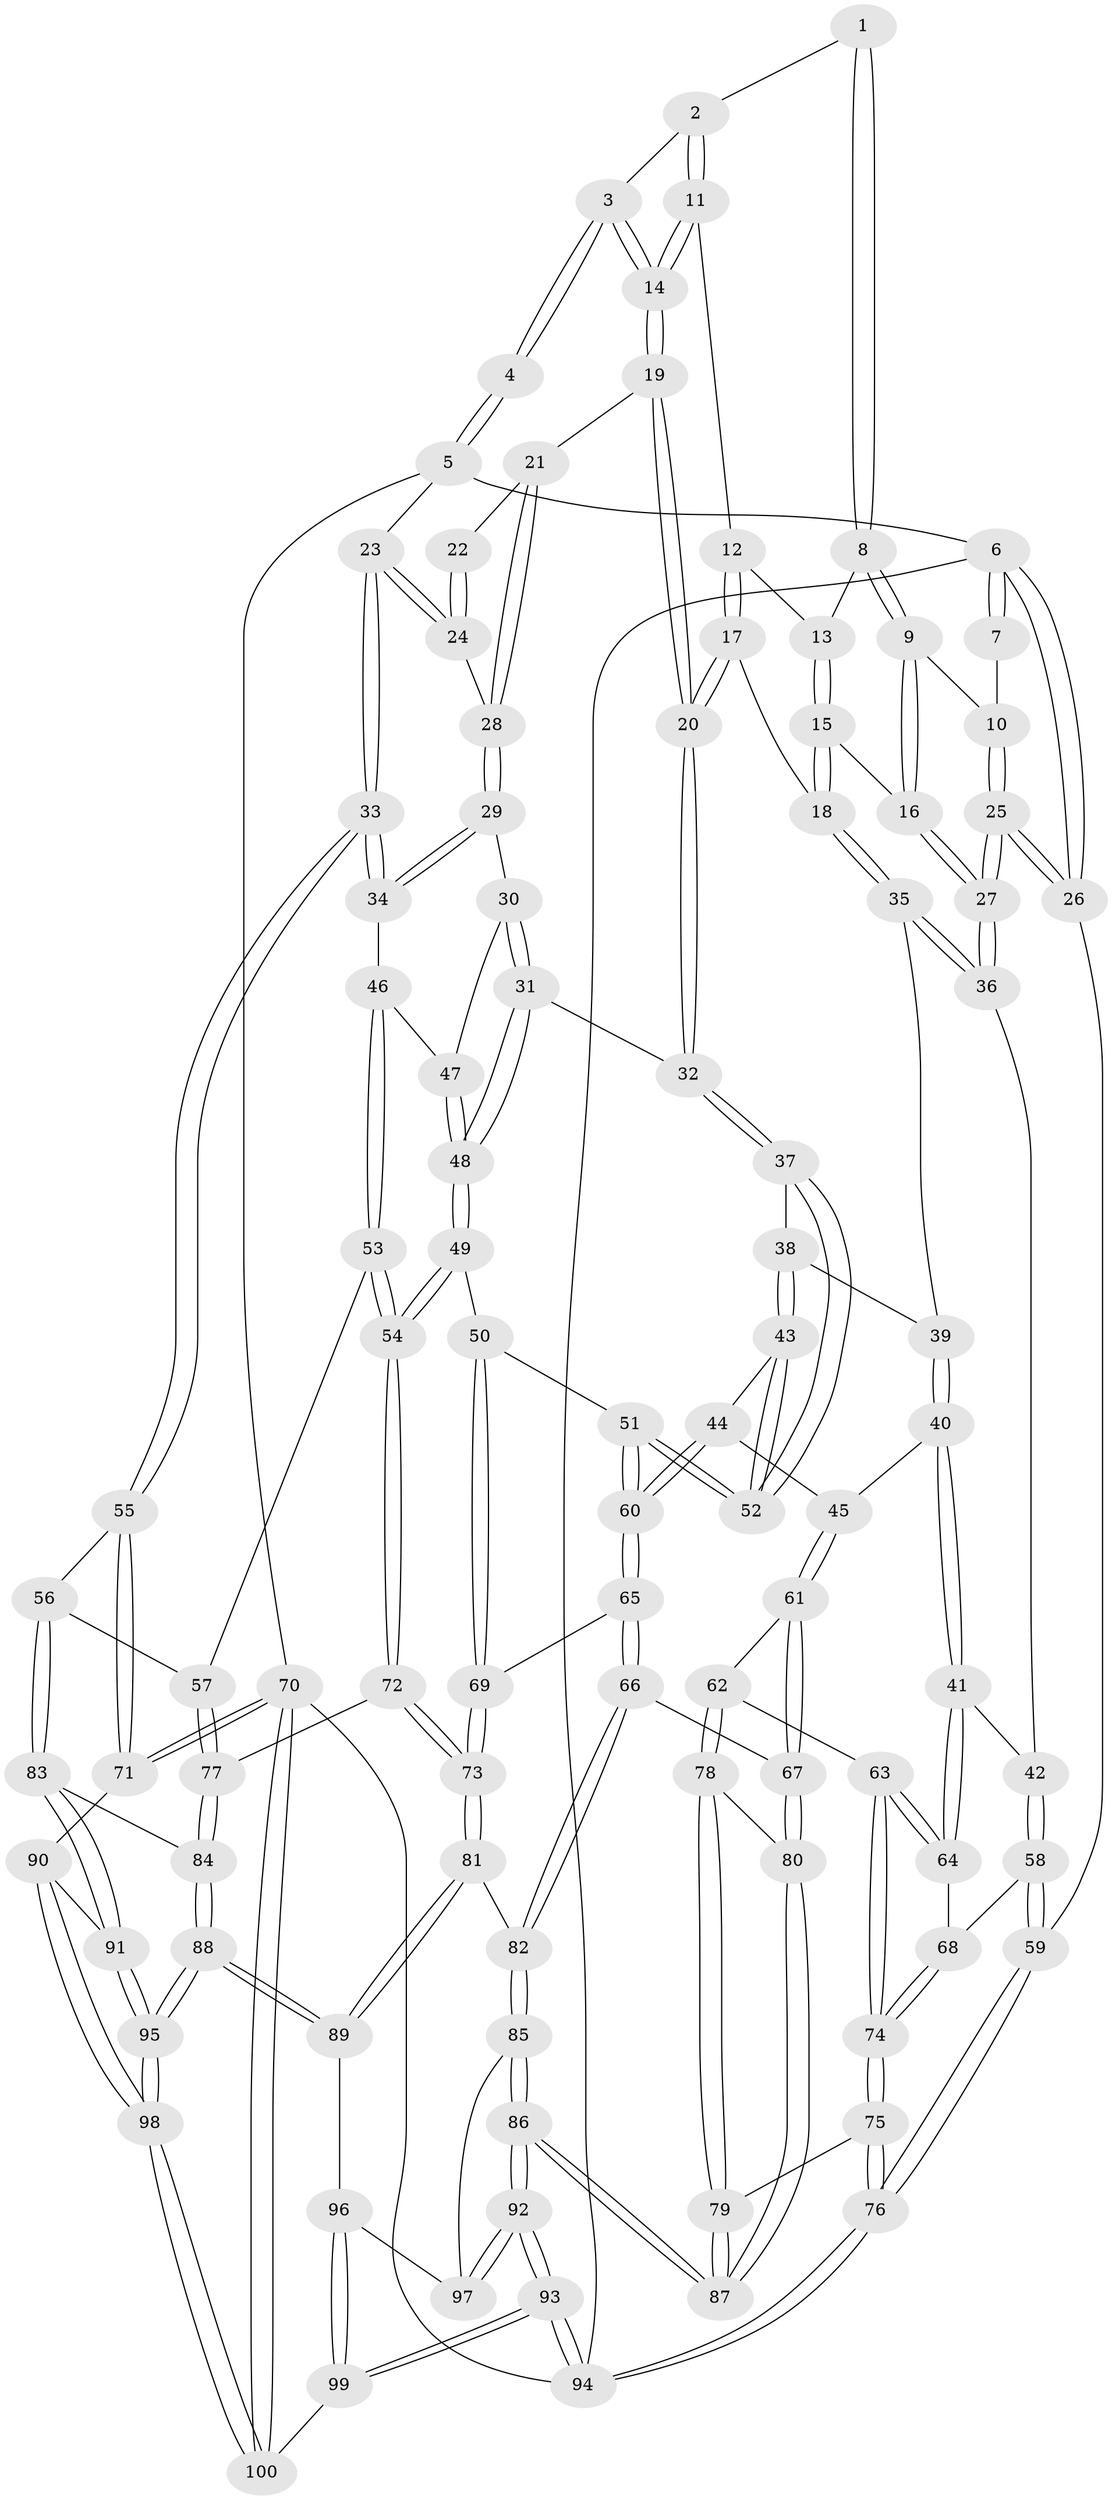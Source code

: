 // Generated by graph-tools (version 1.1) at 2025/03/03/09/25 03:03:22]
// undirected, 100 vertices, 247 edges
graph export_dot {
graph [start="1"]
  node [color=gray90,style=filled];
  1 [pos="+0.3768923537892417+0"];
  2 [pos="+0.5844648562801839+0"];
  3 [pos="+0.8155510541752454+0"];
  4 [pos="+1+0"];
  5 [pos="+1+0"];
  6 [pos="+0+0"];
  7 [pos="+0.08644581869177617+0"];
  8 [pos="+0.36745416808961057+0"];
  9 [pos="+0.2449419782251715+0.09431914792378196"];
  10 [pos="+0.1618835681397205+0.12911384219146943"];
  11 [pos="+0.5768004907576756+0.09038790741317151"];
  12 [pos="+0.4889867423772277+0.10928070894182589"];
  13 [pos="+0.3774322971182108+0"];
  14 [pos="+0.6408045098034555+0.16811772858287868"];
  15 [pos="+0.40415360035949416+0.25317894763687604"];
  16 [pos="+0.3391781183920771+0.20725400693944537"];
  17 [pos="+0.45560224341144245+0.26564067454979867"];
  18 [pos="+0.41149057262814254+0.26198937101145114"];
  19 [pos="+0.6490528677573487+0.21004610756026088"];
  20 [pos="+0.5445170083093871+0.30997775001888134"];
  21 [pos="+0.6629649461102336+0.21045659266159533"];
  22 [pos="+0.8575194264971752+0.04399192719862254"];
  23 [pos="+1+0.17907080136988995"];
  24 [pos="+0.8231910736614774+0.2627704955390183"];
  25 [pos="+0+0.2981068963532414"];
  26 [pos="+0+0.29629431120726996"];
  27 [pos="+0+0.3206505464962289"];
  28 [pos="+0.8135027272407898+0.27234171424923936"];
  29 [pos="+0.8184842136540145+0.35077498685589453"];
  30 [pos="+0.6219827330655285+0.41562503987461896"];
  31 [pos="+0.5971378770785247+0.41396505956704854"];
  32 [pos="+0.5724309548043871+0.4075362024779438"];
  33 [pos="+1+0.4846042831350274"];
  34 [pos="+0.8923495451151816+0.44586008170973324"];
  35 [pos="+0.3268891646105931+0.33851111213942264"];
  36 [pos="+0.0177532318588994+0.354785825397568"];
  37 [pos="+0.5667392330925616+0.41754083628296984"];
  38 [pos="+0.451202009868629+0.4583342996559864"];
  39 [pos="+0.3402484611143543+0.42846495561124515"];
  40 [pos="+0.2993286791914528+0.5282688639643822"];
  41 [pos="+0.21641737393987154+0.5428044462766727"];
  42 [pos="+0.1436608348445751+0.49183695813567463"];
  43 [pos="+0.3743098133398044+0.5524073347840789"];
  44 [pos="+0.3659938295767176+0.5576424493844605"];
  45 [pos="+0.3527922457347388+0.5561025975382546"];
  46 [pos="+0.8399359337920499+0.4879713668588304"];
  47 [pos="+0.749702150662679+0.49151682921138223"];
  48 [pos="+0.7083415807569683+0.5812898602048496"];
  49 [pos="+0.7109699317430607+0.6296385453785164"];
  50 [pos="+0.5865951256674186+0.6135641604564708"];
  51 [pos="+0.552240511281327+0.5676000723812322"];
  52 [pos="+0.5498866547858842+0.544034379388753"];
  53 [pos="+0.7942134927596145+0.6304918376914584"];
  54 [pos="+0.731489568465802+0.6468447435677286"];
  55 [pos="+1+0.6186223990555505"];
  56 [pos="+0.9820845659597169+0.6814670459354834"];
  57 [pos="+0.8493892659123397+0.6583385028237941"];
  58 [pos="+0.08896344051283428+0.6593950192410037"];
  59 [pos="+0+0.7114071643827244"];
  60 [pos="+0.43953228299630637+0.6441833791949396"];
  61 [pos="+0.32703400075768835+0.6940277032166761"];
  62 [pos="+0.26800179682917774+0.6920217901517585"];
  63 [pos="+0.2502821740014443+0.6720629781013447"];
  64 [pos="+0.21807757139712203+0.6095149789827214"];
  65 [pos="+0.42918490538199905+0.7124312243000636"];
  66 [pos="+0.4100169028705808+0.7340173517992888"];
  67 [pos="+0.3964846450139615+0.7329225186035111"];
  68 [pos="+0.13346515344647877+0.6841979572647475"];
  69 [pos="+0.5650183898962032+0.7142404819874317"];
  70 [pos="+1+1"];
  71 [pos="+1+0.9856705461153071"];
  72 [pos="+0.7136389561785412+0.7418425031404269"];
  73 [pos="+0.6205307173274599+0.8115507649450243"];
  74 [pos="+0.1413205174367458+0.7415448237178482"];
  75 [pos="+0.12991435468563692+0.817119722094829"];
  76 [pos="+0+0.9521708666508295"];
  77 [pos="+0.8021478314042166+0.7919714381524665"];
  78 [pos="+0.26740616489875174+0.693880317484154"];
  79 [pos="+0.19310115807267775+0.8280749118122502"];
  80 [pos="+0.30537292950358863+0.8066995945831277"];
  81 [pos="+0.615283406372124+0.8305946249252394"];
  82 [pos="+0.42930963913839687+0.788393945470901"];
  83 [pos="+0.8649832235509516+0.8383206661595131"];
  84 [pos="+0.8313036038643941+0.8245760654851894"];
  85 [pos="+0.4126909889880314+0.8801741137109949"];
  86 [pos="+0.26440562716859034+0.8815506614776034"];
  87 [pos="+0.25948477102104894+0.8731377207112717"];
  88 [pos="+0.6457446731191314+0.9273405180220032"];
  89 [pos="+0.6186916390862518+0.8908689156750624"];
  90 [pos="+0.9577836351059631+0.9060395875328187"];
  91 [pos="+0.8698829450704936+0.8514579257287964"];
  92 [pos="+0.24163264248740424+1"];
  93 [pos="+0.22526652965355407+1"];
  94 [pos="+0+1"];
  95 [pos="+0.7284280662932983+1"];
  96 [pos="+0.47284109050342826+0.9251608174844203"];
  97 [pos="+0.41770515144586934+0.8869831002398183"];
  98 [pos="+0.7359722996267735+1"];
  99 [pos="+0.41386202069258554+1"];
  100 [pos="+0.7368310009903603+1"];
  1 -- 2;
  1 -- 8;
  1 -- 8;
  2 -- 3;
  2 -- 11;
  2 -- 11;
  3 -- 4;
  3 -- 4;
  3 -- 14;
  3 -- 14;
  4 -- 5;
  4 -- 5;
  5 -- 6;
  5 -- 23;
  5 -- 70;
  6 -- 7;
  6 -- 7;
  6 -- 26;
  6 -- 26;
  6 -- 94;
  7 -- 10;
  8 -- 9;
  8 -- 9;
  8 -- 13;
  9 -- 10;
  9 -- 16;
  9 -- 16;
  10 -- 25;
  10 -- 25;
  11 -- 12;
  11 -- 14;
  11 -- 14;
  12 -- 13;
  12 -- 17;
  12 -- 17;
  13 -- 15;
  13 -- 15;
  14 -- 19;
  14 -- 19;
  15 -- 16;
  15 -- 18;
  15 -- 18;
  16 -- 27;
  16 -- 27;
  17 -- 18;
  17 -- 20;
  17 -- 20;
  18 -- 35;
  18 -- 35;
  19 -- 20;
  19 -- 20;
  19 -- 21;
  20 -- 32;
  20 -- 32;
  21 -- 22;
  21 -- 28;
  21 -- 28;
  22 -- 24;
  22 -- 24;
  23 -- 24;
  23 -- 24;
  23 -- 33;
  23 -- 33;
  24 -- 28;
  25 -- 26;
  25 -- 26;
  25 -- 27;
  25 -- 27;
  26 -- 59;
  27 -- 36;
  27 -- 36;
  28 -- 29;
  28 -- 29;
  29 -- 30;
  29 -- 34;
  29 -- 34;
  30 -- 31;
  30 -- 31;
  30 -- 47;
  31 -- 32;
  31 -- 48;
  31 -- 48;
  32 -- 37;
  32 -- 37;
  33 -- 34;
  33 -- 34;
  33 -- 55;
  33 -- 55;
  34 -- 46;
  35 -- 36;
  35 -- 36;
  35 -- 39;
  36 -- 42;
  37 -- 38;
  37 -- 52;
  37 -- 52;
  38 -- 39;
  38 -- 43;
  38 -- 43;
  39 -- 40;
  39 -- 40;
  40 -- 41;
  40 -- 41;
  40 -- 45;
  41 -- 42;
  41 -- 64;
  41 -- 64;
  42 -- 58;
  42 -- 58;
  43 -- 44;
  43 -- 52;
  43 -- 52;
  44 -- 45;
  44 -- 60;
  44 -- 60;
  45 -- 61;
  45 -- 61;
  46 -- 47;
  46 -- 53;
  46 -- 53;
  47 -- 48;
  47 -- 48;
  48 -- 49;
  48 -- 49;
  49 -- 50;
  49 -- 54;
  49 -- 54;
  50 -- 51;
  50 -- 69;
  50 -- 69;
  51 -- 52;
  51 -- 52;
  51 -- 60;
  51 -- 60;
  53 -- 54;
  53 -- 54;
  53 -- 57;
  54 -- 72;
  54 -- 72;
  55 -- 56;
  55 -- 71;
  55 -- 71;
  56 -- 57;
  56 -- 83;
  56 -- 83;
  57 -- 77;
  57 -- 77;
  58 -- 59;
  58 -- 59;
  58 -- 68;
  59 -- 76;
  59 -- 76;
  60 -- 65;
  60 -- 65;
  61 -- 62;
  61 -- 67;
  61 -- 67;
  62 -- 63;
  62 -- 78;
  62 -- 78;
  63 -- 64;
  63 -- 64;
  63 -- 74;
  63 -- 74;
  64 -- 68;
  65 -- 66;
  65 -- 66;
  65 -- 69;
  66 -- 67;
  66 -- 82;
  66 -- 82;
  67 -- 80;
  67 -- 80;
  68 -- 74;
  68 -- 74;
  69 -- 73;
  69 -- 73;
  70 -- 71;
  70 -- 71;
  70 -- 100;
  70 -- 100;
  70 -- 94;
  71 -- 90;
  72 -- 73;
  72 -- 73;
  72 -- 77;
  73 -- 81;
  73 -- 81;
  74 -- 75;
  74 -- 75;
  75 -- 76;
  75 -- 76;
  75 -- 79;
  76 -- 94;
  76 -- 94;
  77 -- 84;
  77 -- 84;
  78 -- 79;
  78 -- 79;
  78 -- 80;
  79 -- 87;
  79 -- 87;
  80 -- 87;
  80 -- 87;
  81 -- 82;
  81 -- 89;
  81 -- 89;
  82 -- 85;
  82 -- 85;
  83 -- 84;
  83 -- 91;
  83 -- 91;
  84 -- 88;
  84 -- 88;
  85 -- 86;
  85 -- 86;
  85 -- 97;
  86 -- 87;
  86 -- 87;
  86 -- 92;
  86 -- 92;
  88 -- 89;
  88 -- 89;
  88 -- 95;
  88 -- 95;
  89 -- 96;
  90 -- 91;
  90 -- 98;
  90 -- 98;
  91 -- 95;
  91 -- 95;
  92 -- 93;
  92 -- 93;
  92 -- 97;
  92 -- 97;
  93 -- 94;
  93 -- 94;
  93 -- 99;
  93 -- 99;
  95 -- 98;
  95 -- 98;
  96 -- 97;
  96 -- 99;
  96 -- 99;
  98 -- 100;
  98 -- 100;
  99 -- 100;
}
